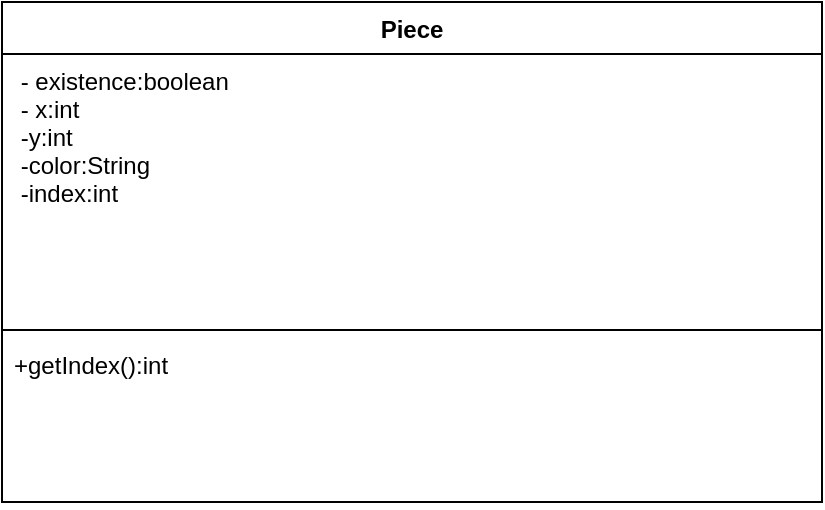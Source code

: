 <mxfile version="10.6.9" type="github"><diagram id="kuVknp6EFBfsQnXTzD4C" name="Page-1"><mxGraphModel dx="754" dy="469" grid="1" gridSize="10" guides="1" tooltips="1" connect="1" arrows="1" fold="1" page="1" pageScale="1" pageWidth="850" pageHeight="1100" math="0" shadow="0"><root><mxCell id="0"/><mxCell id="1" parent="0"/><mxCell id="VSk5ezyfNUDUGcDV4dMo-22" value="Piece" style="swimlane;fontStyle=1;align=center;verticalAlign=top;childLayout=stackLayout;horizontal=1;startSize=26;horizontalStack=0;resizeParent=1;resizeParentMax=0;resizeLast=0;collapsible=1;marginBottom=0;" parent="1" vertex="1"><mxGeometry x="180" y="183" width="410" height="250" as="geometry"/></mxCell><mxCell id="VSk5ezyfNUDUGcDV4dMo-23" value=" - existence:boolean&#10; - x:int&#10; -y:int&#10; -color:String&#10; -index:int" style="text;strokeColor=none;fillColor=none;align=left;verticalAlign=top;spacingLeft=4;spacingRight=4;overflow=hidden;rotatable=0;points=[[0,0.5],[1,0.5]];portConstraint=eastwest;" parent="VSk5ezyfNUDUGcDV4dMo-22" vertex="1"><mxGeometry y="26" width="410" height="134" as="geometry"/></mxCell><mxCell id="VSk5ezyfNUDUGcDV4dMo-24" value="" style="line;strokeWidth=1;fillColor=none;align=left;verticalAlign=middle;spacingTop=-1;spacingLeft=3;spacingRight=3;rotatable=0;labelPosition=right;points=[];portConstraint=eastwest;" parent="VSk5ezyfNUDUGcDV4dMo-22" vertex="1"><mxGeometry y="160" width="410" height="8" as="geometry"/></mxCell><mxCell id="VSk5ezyfNUDUGcDV4dMo-25" value="+getIndex():int&#10;" style="text;strokeColor=none;fillColor=none;align=left;verticalAlign=top;spacingLeft=4;spacingRight=4;overflow=hidden;rotatable=0;points=[[0,0.5],[1,0.5]];portConstraint=eastwest;" parent="VSk5ezyfNUDUGcDV4dMo-22" vertex="1"><mxGeometry y="168" width="410" height="82" as="geometry"/></mxCell></root></mxGraphModel></diagram></mxfile>